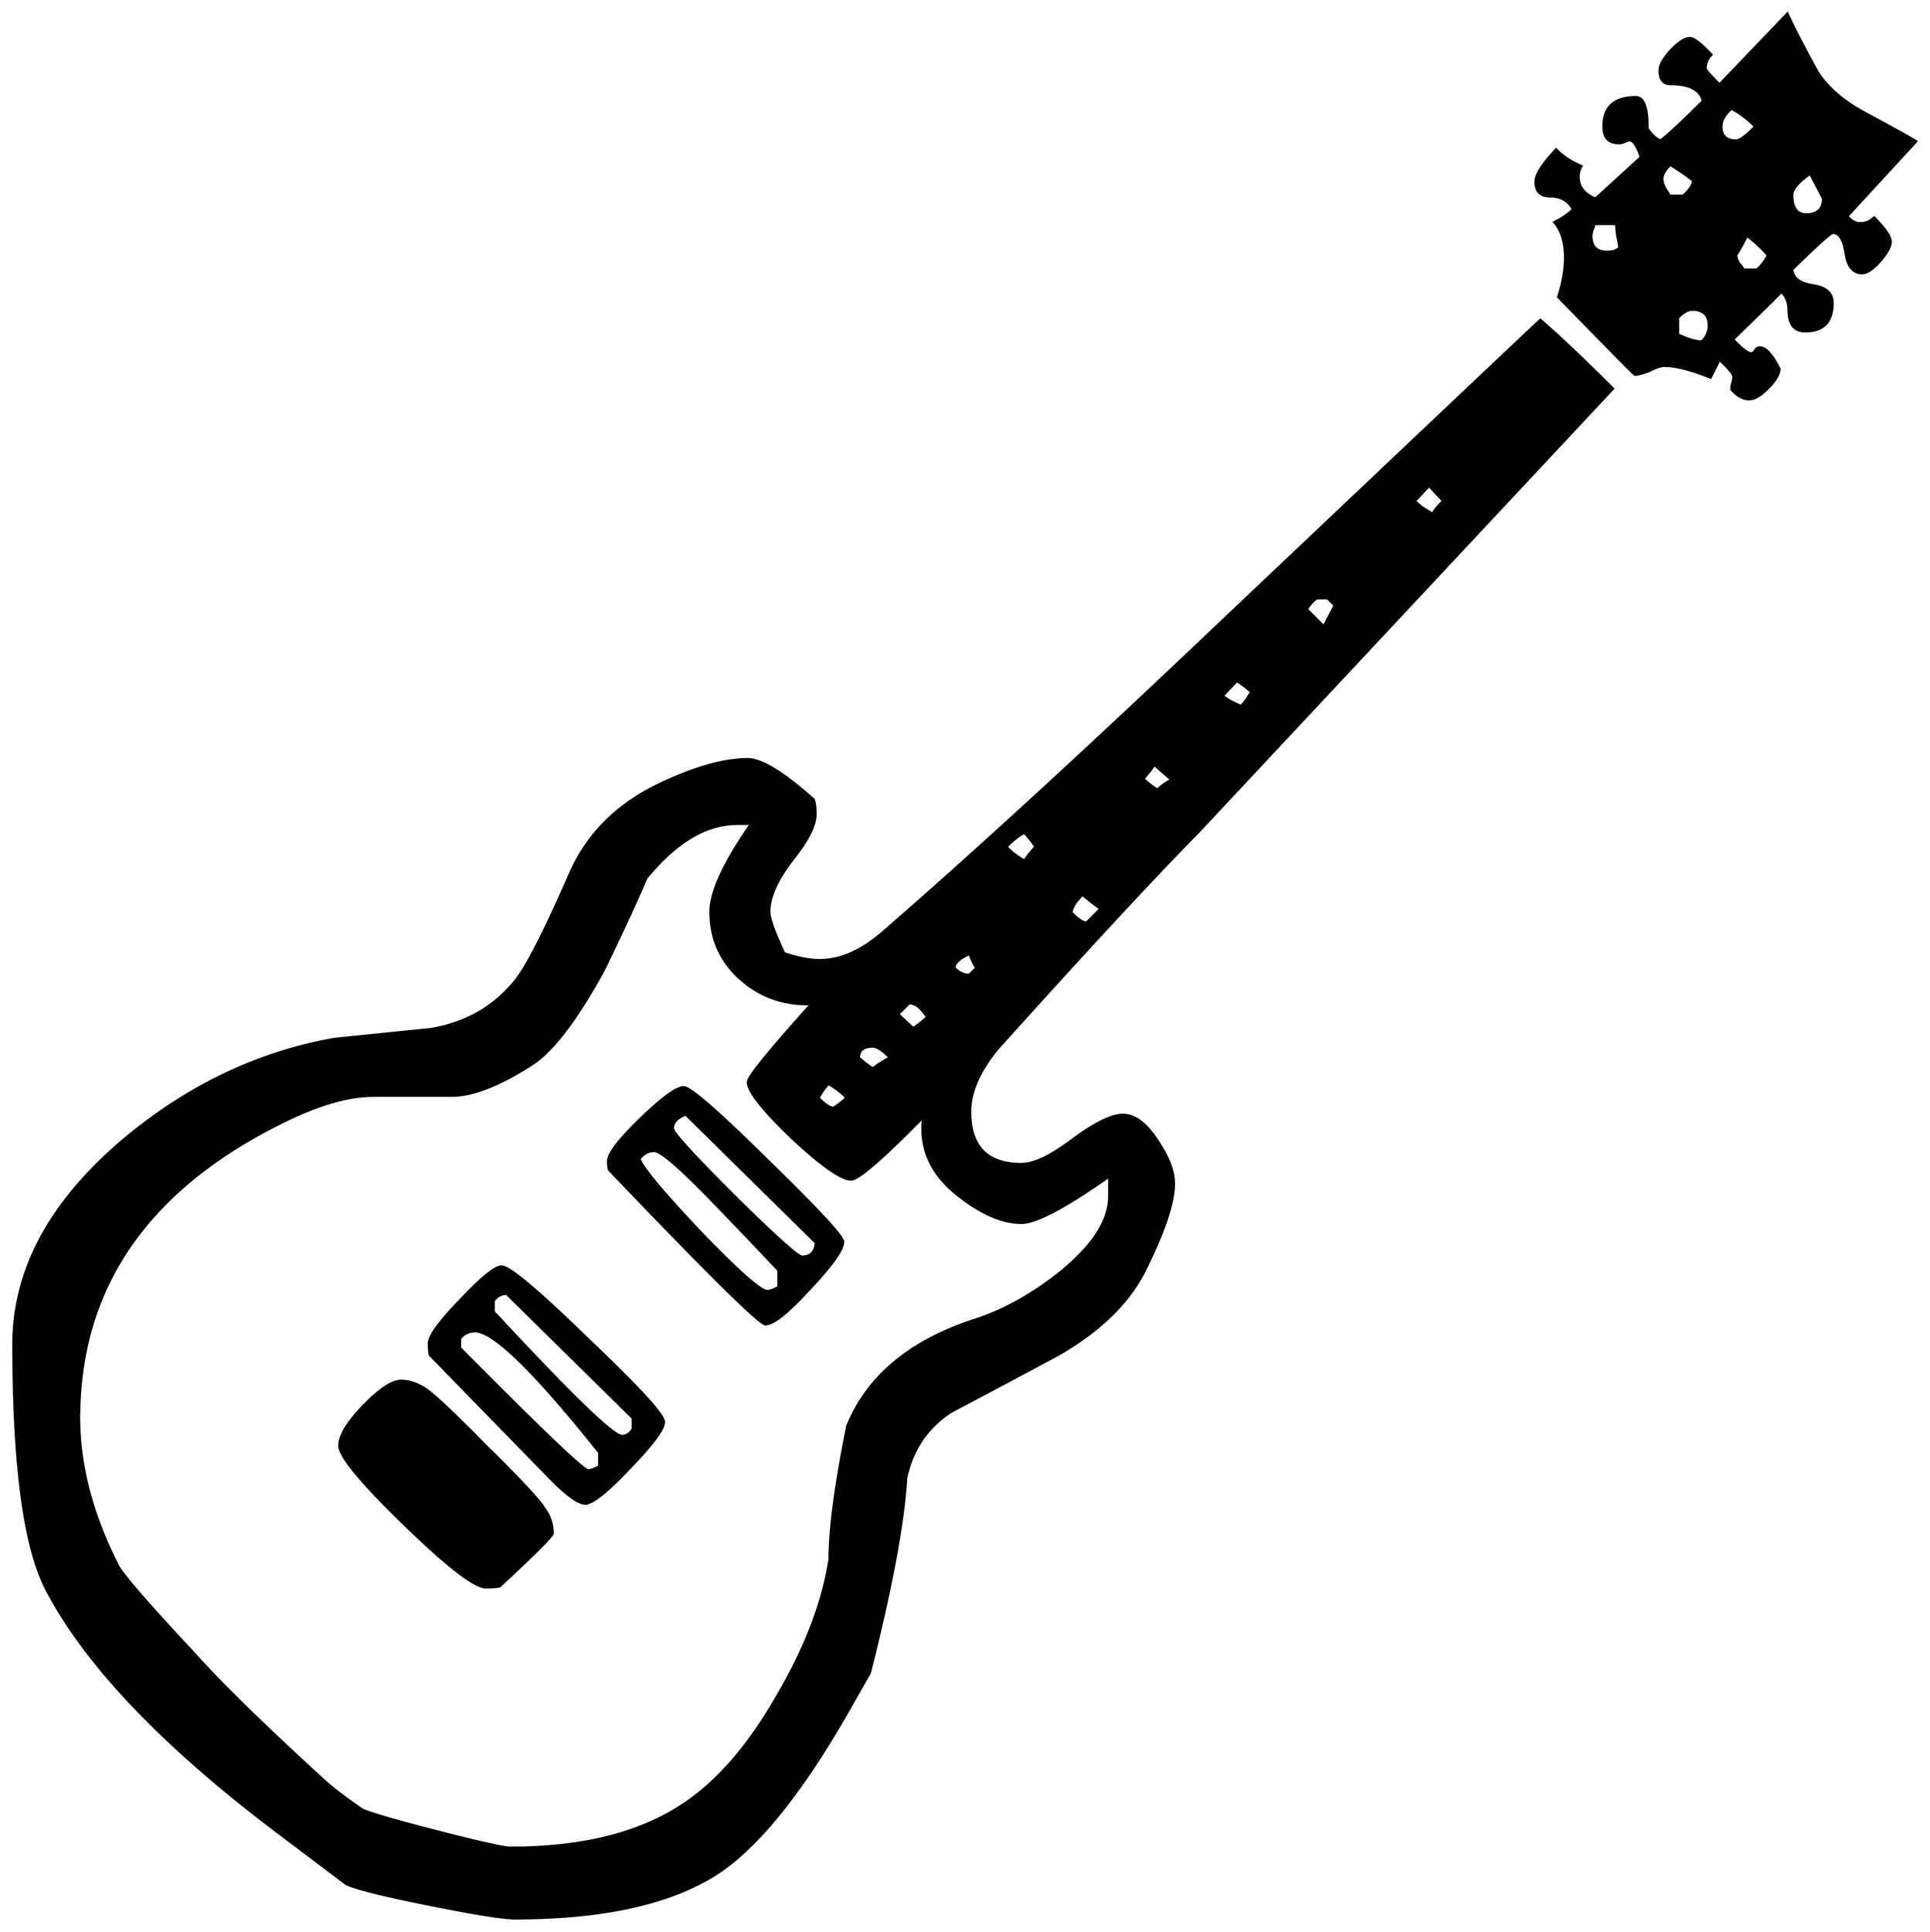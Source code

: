 


\begin{tikzpicture}[y=0.80pt, x=0.80pt, yscale=-1.0, xscale=1.0, inner sep=0pt, outer sep=0pt]
\begin{scope}[shift={(100.0,1712.0)},nonzero rule]
  \path[draw=.,fill=.,line width=1.600pt] (2015.0,-1425.0) --
    (1945.0,-1349.0) .. controls (1949.0,-1344.333) and
    (1953.333,-1342.0) .. (1958.0,-1342.0) .. controls
    (1963.333,-1342.0) and (1968.0,-1344.0) .. (1972.0,-1348.0) ..
    controls (1983.333,-1336.667) and (1989.0,-1328.333) ..
    (1989.0,-1323.0) .. controls (1989.0,-1318.333) and
    (1985.333,-1311.667) .. (1978.0,-1303.0) .. controls
    (1970.667,-1295.0) and (1964.667,-1291.0) .. (1960.0,-1291.0) ..
    controls (1950.667,-1291.0) and (1945.0,-1297.667) ..
    (1943.0,-1311.0) .. controls (1941.0,-1325.0) and
    (1936.667,-1332.0) .. (1930.0,-1332.0) .. controls
    (1928.0,-1332.0) and (1914.333,-1319.667) .. (1889.0,-1295.0) ..
    controls (1889.667,-1286.333) and (1896.667,-1281.0) ..
    (1910.0,-1279.0) .. controls (1923.333,-1277.0) and
    (1930.0,-1271.0) .. (1930.0,-1261.0) .. controls
    (1930.0,-1241.667) and (1920.667,-1232.0) .. (1902.0,-1232.0) ..
    controls (1890.667,-1232.0) and (1885.0,-1239.333) ..
    (1885.0,-1254.0) .. controls (1885.0,-1261.333) and
    (1882.667,-1267.333) .. (1878.0,-1272.0) .. controls
    (1867.333,-1261.333) and (1851.0,-1245.333) .. (1829.0,-1224.0) ..
    controls (1837.667,-1214.667) and (1843.667,-1210.0) ..
    (1847.0,-1210.0) .. controls (1849.0,-1210.0) and
    (1850.333,-1211.0) .. (1851.0,-1213.0) .. controls
    (1852.333,-1215.0) and (1854.0,-1216.0) .. (1856.0,-1216.0) ..
    controls (1862.0,-1216.0) and (1868.667,-1208.667) ..
    (1876.0,-1194.0) .. controls (1876.0,-1188.667) and
    (1872.0,-1182.0) .. (1864.0,-1174.0) .. controls
    (1856.667,-1166.667) and (1850.333,-1163.0) .. (1845.0,-1163.0) ..
    controls (1839.0,-1163.0) and (1833.0,-1166.333) ..
    (1827.0,-1173.0) -- (1827.0,-1175.0) .. controls
    (1827.0,-1176.333) and (1827.333,-1178.0) .. (1828.0,-1180.0) ..
    controls (1828.667,-1182.667) and (1829.0,-1184.667) ..
    (1829.0,-1186.0) .. controls (1829.0,-1188.667) and
    (1824.333,-1194.333) .. (1815.0,-1203.0) -- (1806.0,-1185.0) ..
    controls (1786.0,-1193.0) and (1770.333,-1197.0) ..
    (1759.0,-1197.0) .. controls (1755.667,-1197.0) and
    (1750.667,-1195.333) .. (1744.0,-1192.0) .. controls
    (1737.333,-1189.333) and (1732.333,-1188.0) .. (1729.0,-1188.0) ..
    controls (1728.333,-1188.0) and (1702.333,-1214.333) ..
    (1651.0,-1267.0) .. controls (1655.667,-1281.667) and
    (1658.0,-1295.0) .. (1658.0,-1307.0) .. controls
    (1658.0,-1322.333) and (1654.333,-1334.333) .. (1647.0,-1343.0) ..
    controls (1655.0,-1347.0) and (1661.333,-1351.333) ..
    (1666.0,-1356.0) .. controls (1661.333,-1364.667) and
    (1653.667,-1369.0) .. (1643.0,-1369.0) .. controls
    (1633.0,-1369.0) and (1628.0,-1374.0) .. (1628.0,-1384.0) ..
    controls (1628.0,-1391.333) and (1635.0,-1402.333) ..
    (1649.0,-1417.0) .. controls (1656.333,-1409.667) and
    (1665.0,-1404.0) .. (1675.0,-1400.0) .. controls
    (1673.0,-1396.667) and (1672.0,-1393.0) .. (1672.0,-1389.0) ..
    controls (1672.0,-1379.0) and (1677.667,-1371.667) ..
    (1689.0,-1367.0) -- (1735.0,-1409.0) .. controls
    (1731.0,-1420.333) and (1727.333,-1426.0) .. (1724.0,-1426.0) ..
    controls (1722.667,-1426.0) and (1720.667,-1425.333) ..
    (1718.0,-1424.0) .. controls (1716.0,-1423.333) and
    (1714.333,-1423.0) .. (1713.0,-1423.0) .. controls
    (1702.333,-1423.0) and (1697.0,-1428.667) .. (1697.0,-1440.0) ..
    controls (1697.0,-1460.0) and (1708.0,-1470.0) ..
    (1730.0,-1470.0) .. controls (1738.0,-1470.0) and
    (1742.0,-1460.0) .. (1742.0,-1440.0) -- (1742.0,-1438.0) ..
    controls (1746.0,-1432.0) and (1750.333,-1428.0) ..
    (1755.0,-1426.0) .. controls (1763.0,-1432.0) and
    (1777.333,-1445.333) .. (1798.0,-1466.0) .. controls
    (1795.333,-1477.333) and (1784.333,-1483.0) .. (1765.0,-1483.0) ..
    controls (1757.667,-1483.0) and (1754.0,-1487.667) ..
    (1754.0,-1497.0) .. controls (1754.0,-1502.333) and
    (1757.667,-1509.0) .. (1765.0,-1517.0) .. controls
    (1773.0,-1525.667) and (1779.667,-1530.0) .. (1785.0,-1530.0) ..
    controls (1789.0,-1530.0) and (1796.333,-1524.333) ..
    (1807.0,-1513.0) .. controls (1803.0,-1509.0) and
    (1801.0,-1504.333) .. (1801.0,-1499.0) .. controls
    (1801.0,-1497.667) and (1805.667,-1492.333) .. (1815.0,-1483.0) --
    (1884.0,-1555.0) .. controls (1890.0,-1541.667) and
    (1900.333,-1521.667) .. (1915.0,-1495.0) .. controls
    (1925.0,-1479.667) and (1940.333,-1466.333) .. (1961.0,-1455.0) ..
    controls (1994.333,-1437.0) and (2012.333,-1427.0) ..
    (2015.0,-1425.0) -- cycle(1707.0,-1174.0) .. controls
    (1669.0,-1133.333) and (1528.667,-983.333) .. (1286.0,-724.0) ..
    controls (1239.333,-676.667) and (1171.333,-603.333) ..
    (1082.0,-504.0) .. controls (1063.333,-481.333) and
    (1054.0,-460.0) .. (1054.0,-440.0) .. controls
    (1054.0,-404.667) and (1071.333,-387.0) .. (1106.0,-387.0) ..
    controls (1118.667,-387.0) and (1136.0,-395.333) ..
    (1158.0,-412.0) .. controls (1180.667,-428.667) and
    (1197.667,-437.0) .. (1209.0,-437.0) .. controls
    (1221.0,-437.0) and (1232.667,-428.333) .. (1244.0,-411.0) ..
    controls (1255.333,-394.333) and (1261.0,-379.667) ..
    (1261.0,-367.0) .. controls (1261.0,-347.667) and
    (1251.0,-318.0) .. (1231.0,-278.0) .. controls
    (1214.333,-245.333) and (1185.0,-217.0) .. (1143.0,-193.0) ..
    controls (1107.0,-173.667) and (1070.667,-154.333) ..
    (1034.0,-135.0) .. controls (1010.0,-119.0) and
    (995.0,-96.667) .. (989.0,-68.0) .. controls (986.333,-22.667) and
    (974.0,43.333) .. (952.0,130.0) .. controls (947.333,138.0) and
    (940.667,149.667) .. (932.0,165.0) .. controls (884.667,248.333) and
    (840.333,304.0) .. (799.0,332.0) .. controls (751.667,363.333) and
    (682.333,379.0) .. (591.0,379.0) .. controls (579.667,379.0) and
    (550.667,374.333) .. (504.0,365.0) .. controls (457.333,355.667) and
    (429.333,348.667) .. (420.0,344.0) .. controls (420.0,344.0) and
    (397.0,326.667) .. (351.0,292.0) .. controls (234.333,204.0) and
    (156.0,122.0) .. (116.0,46.0) .. controls (93.333,3.333) and
    (82.0,-80.0) .. (82.0,-204.0) .. controls (82.0,-278.667) and
    (118.667,-347.333) .. (192.0,-410.0) .. controls (257.333,-465.333)
    and (329.333,-500.0) .. (408.0,-514.0) .. controls
    (440.667,-517.333) and (473.333,-520.667) .. (506.0,-524.0) ..
    controls (541.333,-530.0) and (569.667,-546.0) .. (591.0,-572.0)
    .. controls (602.333,-585.333) and (621.0,-621.667) ..
    (647.0,-681.0) .. controls (664.333,-721.0) and (694.333,-751.333)
    .. (737.0,-772.0) .. controls (773.0,-789.333) and
    (803.333,-798.0) .. (828.0,-798.0) .. controls (842.0,-798.0)
    and (864.333,-784.333) .. (895.0,-757.0) .. controls
    (896.333,-753.667) and (897.0,-748.667) .. (897.0,-742.0) ..
    controls (897.0,-730.667) and (889.0,-715.0) .. (873.0,-695.0)
    .. controls (857.667,-675.0) and (850.0,-657.667) ..
    (850.0,-643.0) .. controls (850.0,-636.333) and (855.0,-622.333)
    .. (865.0,-601.0) .. controls (879.0,-596.333) and
    (891.0,-594.0) .. (901.0,-594.0) .. controls (922.333,-594.0)
    and (944.0,-603.667) .. (966.0,-623.0) .. controls
    (1057.333,-702.333) and (1169.333,-805.0) .. (1302.0,-931.0) ..
    controls (1514.667,-1132.333) and (1625.0,-1236.667) ..
    (1633.0,-1244.0) .. controls (1652.333,-1227.333) and
    (1677.0,-1204.0) .. (1707.0,-1174.0) --
    cycle(1851.0,-1440.0) .. controls (1843.0,-1448.0) and
    (1835.0,-1454.0) .. (1827.0,-1458.0) .. controls
    (1820.333,-1452.0) and (1817.0,-1446.0) .. (1817.0,-1440.0) ..
    controls (1817.0,-1430.667) and (1822.0,-1426.0) ..
    (1832.0,-1426.0) .. controls (1835.333,-1426.0) and
    (1841.667,-1430.667) .. (1851.0,-1440.0) --
    cycle(1920.0,-1367.0) .. controls (1920.0,-1367.0) and
    (1915.667,-1375.333) .. (1907.0,-1392.0) .. controls
    (1895.0,-1383.333) and (1889.0,-1376.333) .. (1889.0,-1371.0) ..
    controls (1889.0,-1357.667) and (1893.667,-1351.0) ..
    (1903.0,-1351.0) .. controls (1914.333,-1351.0) and
    (1920.0,-1356.333) .. (1920.0,-1367.0) --
    cycle(1864.0,-1309.0) .. controls (1860.0,-1314.333) and
    (1853.0,-1321.0) .. (1843.0,-1329.0) .. controls
    (1835.667,-1315.0) and (1832.0,-1308.667) .. (1832.0,-1310.0) ..
    controls (1832.0,-1307.333) and (1833.0,-1304.333) ..
    (1835.0,-1301.0) .. controls (1837.667,-1298.333) and
    (1839.0,-1296.333) .. (1839.0,-1295.0) -- (1853.0,-1295.0) ..
    controls (1856.333,-1297.667) and (1860.0,-1302.333) ..
    (1864.0,-1309.0) -- cycle(1788.0,-1385.0) .. controls
    (1783.333,-1389.0) and (1775.667,-1394.333) .. (1765.0,-1401.0) ..
    controls (1759.667,-1395.667) and (1757.0,-1391.0) ..
    (1757.0,-1387.0) .. controls (1757.0,-1384.333) and
    (1758.0,-1381.0) .. (1760.0,-1377.0) .. controls
    (1762.667,-1373.667) and (1764.0,-1371.333) .. (1764.0,-1370.0) --
    (1778.0,-1370.0) .. controls (1784.667,-1376.0) and
    (1788.0,-1381.0) .. (1788.0,-1385.0) --
    cycle(1804.0,-1238.0) .. controls (1804.0,-1248.667) and
    (1798.333,-1254.0) .. (1787.0,-1254.0) .. controls
    (1783.0,-1254.0) and (1778.333,-1251.333) .. (1773.0,-1246.0) --
    (1773.0,-1229.0) .. controls (1783.0,-1224.333) and
    (1791.0,-1222.0) .. (1797.0,-1222.0) .. controls
    (1801.667,-1226.667) and (1804.0,-1232.0) .. (1804.0,-1238.0) --
    cycle(1713.0,-1317.0) .. controls (1713.0,-1319.667) and
    (1712.333,-1323.667) .. (1711.0,-1329.0) .. controls
    (1710.333,-1334.333) and (1710.0,-1338.333) .. (1710.0,-1341.0) --
    (1688.0,-1341.0) .. controls (1688.0,-1339.667) and
    (1687.333,-1337.667) .. (1686.0,-1335.0) .. controls
    (1685.333,-1332.333) and (1685.0,-1330.333) .. (1685.0,-1329.0) ..
    controls (1685.0,-1318.333) and (1690.333,-1313.0) ..
    (1701.0,-1313.0) .. controls (1706.333,-1313.0) and
    (1710.333,-1314.333) .. (1713.0,-1317.0) --
    cycle(1534.0,-1060.0) -- (1520.0,-1075.0) --
    (1506.0,-1060.0) .. controls (1509.333,-1056.0) and
    (1515.333,-1051.667) .. (1524.0,-1047.0) .. controls
    (1524.0,-1049.0) and (1527.333,-1053.333) .. (1534.0,-1060.0) --
    cycle(1424.0,-954.0) -- (1417.0,-961.0) -- (1406.0,-961.0)
    .. controls (1402.667,-959.0) and (1399.333,-955.333) ..
    (1396.0,-950.0) -- (1413.0,-933.0) -- (1424.0,-954.0) --
    cycle(1339.0,-866.0) .. controls (1335.667,-869.333) and
    (1331.0,-873.0) .. (1325.0,-877.0) .. controls
    (1315.667,-867.667) and (1311.0,-862.667) .. (1311.0,-862.0) ..
    controls (1315.0,-858.667) and (1321.0,-855.333) ..
    (1329.0,-852.0) .. controls (1332.333,-855.333) and
    (1335.667,-860.0) .. (1339.0,-866.0) -- cycle(1258.0,-777.0)
    .. controls (1254.0,-780.333) and (1248.333,-785.333) ..
    (1241.0,-792.0) .. controls (1239.0,-788.667) and
    (1235.333,-784.0) .. (1230.0,-778.0) .. controls
    (1233.333,-774.667) and (1238.0,-771.0) .. (1244.0,-767.0) ..
    controls (1247.333,-770.333) and (1252.0,-773.667) ..
    (1258.0,-777.0) -- cycle(1186.0,-646.0) .. controls
    (1182.0,-648.667) and (1176.0,-653.333) .. (1168.0,-660.0) ..
    controls (1160.667,-652.667) and (1157.0,-646.667) ..
    (1157.0,-642.0) .. controls (1163.667,-635.333) and
    (1168.667,-632.0) .. (1172.0,-632.0) -- (1186.0,-646.0) --
    cycle(1120.0,-709.0) .. controls (1118.0,-712.333) and
    (1114.333,-717.0) .. (1109.0,-723.0) .. controls
    (1103.667,-720.333) and (1097.667,-715.667) .. (1091.0,-709.0) ..
    controls (1095.0,-704.333) and (1101.0,-699.667) ..
    (1109.0,-695.0) .. controls (1111.0,-698.333) and
    (1114.667,-703.0) .. (1120.0,-709.0) -- cycle(1060.0,-586.0)
    .. controls (1058.0,-588.667) and (1055.667,-593.333) ..
    (1053.0,-600.0) .. controls (1043.0,-595.333) and
    (1038.0,-590.667) .. (1038.0,-586.0) .. controls
    (1042.667,-581.333) and (1047.667,-579.0) .. (1053.0,-579.0) --
    (1060.0,-586.0) -- cycle(1010.0,-536.0) .. controls
    (1004.0,-545.333) and (998.0,-550.0) .. (992.0,-550.0) --
    (981.0,-539.0) -- (996.0,-525.0) .. controls (999.333,-527.0)
    and (1004.0,-530.667) .. (1010.0,-536.0) --
    cycle(972.0,-495.0) .. controls (964.667,-502.333) and
    (959.0,-506.0) .. (955.0,-506.0) .. controls (945.667,-506.0)
    and (941.0,-502.333) .. (941.0,-495.0) .. controls
    (944.333,-491.667) and (949.0,-488.0) .. (955.0,-484.0) ..
    controls (959.0,-487.333) and (964.667,-491.0) .. (972.0,-495.0)
    -- cycle(928.0,-454.0) .. controls (924.0,-458.667) and
    (918.0,-463.333) .. (910.0,-468.0) .. controls (906.667,-464.667)
    and (903.333,-460.0) .. (900.0,-454.0) .. controls
    (906.667,-447.333) and (911.667,-444.0) .. (915.0,-444.0) ..
    controls (918.333,-446.0) and (922.667,-449.333) .. (928.0,-454.0)
    -- cycle(1195.0,-354.0) -- (1195.0,-374.0) .. controls
    (1150.333,-342.667) and (1120.667,-327.0) .. (1106.0,-327.0) ..
    controls (1087.333,-327.0) and (1066.667,-335.667) ..
    (1044.0,-353.0) .. controls (1014.667,-375.0) and
    (1002.0,-402.0) .. (1006.0,-434.0) .. controls
    (964.667,-392.0) and (940.333,-371.0) .. (933.0,-371.0) ..
    controls (923.0,-371.0) and (903.0,-385.0) .. (873.0,-413.0)
    .. controls (843.0,-441.667) and (828.0,-460.667) ..
    (828.0,-470.0) .. controls (828.0,-475.333) and (849.333,-501.667)
    .. (892.0,-549.0) .. controls (864.0,-548.333) and
    (840.0,-557.0) .. (820.0,-575.0) .. controls (800.0,-593.0)
    and (790.0,-615.667) .. (790.0,-643.0) .. controls
    (790.0,-663.0) and (803.667,-692.667) .. (831.0,-732.0) --
    (817.0,-732.0) .. controls (785.667,-732.0) and (755.0,-713.667)
    .. (725.0,-677.0) .. controls (716.333,-656.333) and
    (702.0,-625.333) .. (682.0,-584.0) .. controls (654.667,-534.0)
    and (630.333,-502.0) .. (609.0,-488.0) .. controls
    (575.667,-466.667) and (548.333,-456.0) .. (527.0,-456.0) --
    (447.0,-456.0) .. controls (422.333,-456.0) and (392.333,-447.333)
    .. (357.0,-430.0) .. controls (218.333,-362.0) and
    (149.0,-261.667) .. (149.0,-129.0) .. controls (149.0,-81.0)
    and (162.0,-31.333) .. (188.0,20.0) .. controls (192.0,28.667)
    and (217.667,58.333) .. (265.0,109.0) .. controls (292.333,139.667)
    and (336.667,183.0) .. (398.0,239.0) .. controls (406.0,246.333)
    and (418.667,256.0) .. (436.0,268.0) .. controls (442.0,271.333)
    and (467.0,278.667) .. (511.0,290.0) .. controls (555.0,301.333)
    and (580.333,307.0) .. (587.0,307.0) .. controls (661.0,307.0)
    and (720.0,292.0) .. (764.0,262.0) .. controls (798.667,238.667)
    and (830.333,201.667) .. (859.0,151.0) .. controls (887.0,103.0)
    and (904.333,57.333) .. (911.0,14.0) .. controls (911.0,-16.667)
    and (917.0,-61.667) .. (929.0,-121.0) .. controls
    (949.667,-171.667) and (993.0,-207.667) .. (1059.0,-229.0) ..
    controls (1087.667,-238.333) and (1116.0,-254.0) ..
    (1144.0,-276.0) .. controls (1178.0,-303.333) and
    (1195.0,-329.333) .. (1195.0,-354.0) -- cycle(925.0,-308.0) ..
    controls (925.0,-300.0) and (913.667,-284.0) .. (891.0,-260.0)
    .. controls (869.0,-236.0) and (854.0,-224.0) ..
    (846.0,-224.0) .. controls (840.0,-224.0) and (787.0,-276.333)
    .. (687.0,-381.0) .. controls (686.333,-383.0) and
    (686.0,-386.0) .. (686.0,-390.0) .. controls (686.0,-397.333)
    and (697.0,-411.667) .. (719.0,-433.0) .. controls
    (741.0,-454.333) and (755.667,-465.0) .. (763.0,-465.0) ..
    controls (769.667,-465.0) and (798.333,-440.0) .. (849.0,-390.0)
    .. controls (899.667,-340.667) and (925.0,-313.333) ..
    (925.0,-308.0) -- cycle(743.0,-125.0) .. controls
    (743.0,-117.667) and (731.333,-102.0) .. (708.0,-78.0) ..
    controls (685.333,-54.0) and (670.333,-42.0) .. (663.0,-42.0) ..
    controls (655.667,-42.0) and (643.0,-51.333) .. (625.0,-70.0) --
    (505.0,-193.0) .. controls (504.333,-195.667) and (504.0,-199.667)
    .. (504.0,-205.0) .. controls (504.0,-212.333) and
    (514.667,-227.0) .. (536.0,-249.0) .. controls (557.333,-271.667)
    and (571.333,-283.0) .. (578.0,-283.0) .. controls
    (586.0,-283.0) and (615.333,-258.333) .. (666.0,-209.0) ..
    controls (717.333,-160.333) and (743.0,-132.333) .. (743.0,-125.0)
    -- cycle(630.0,-12.0) .. controls (630.0,-9.333) and
    (612.0,8.667) .. (576.0,42.0) .. controls (572.667,42.667) and
    (568.0,43.0) .. (562.0,43.0) .. controls (550.667,43.0) and
    (523.0,21.667) .. (479.0,-21.0) .. controls (435.0,-63.667) and
    (413.0,-90.333) .. (413.0,-101.0) .. controls (413.0,-111.0)
    and (421.0,-124.333) .. (437.0,-141.0) .. controls
    (453.667,-158.333) and (466.667,-167.0) .. (476.0,-167.0) ..
    controls (482.667,-167.0) and (489.667,-165.0) .. (497.0,-161.0)
    .. controls (504.333,-157.667) and (525.333,-138.333) ..
    (560.0,-103.0) .. controls (595.333,-68.333) and (615.667,-46.667)
    .. (621.0,-38.0) .. controls (627.0,-30.0) and (630.0,-21.333)
    .. (630.0,-12.0) -- cycle(897.0,-307.0) -- (765.0,-437.0) ..
    controls (756.333,-433.667) and (752.0,-429.0) .. (752.0,-423.0)
    .. controls (752.0,-419.0) and (772.667,-396.333) ..
    (814.0,-355.0) .. controls (856.0,-313.667) and (879.0,-293.0)
    .. (883.0,-293.0) .. controls (891.667,-293.0) and
    (896.333,-297.667) .. (897.0,-307.0) -- cycle(859.0,-262.0) --
    (859.0,-279.0) .. controls (837.667,-301.667) and (816.333,-324.0)
    .. (795.0,-346.0) .. controls (760.333,-382.0) and
    (739.667,-400.0) .. (733.0,-400.0) .. controls (727.0,-400.0)
    and (722.0,-397.333) .. (718.0,-392.0) .. controls
    (722.667,-381.333) and (743.667,-356.333) .. (781.0,-317.0) ..
    controls (819.0,-277.667) and (841.333,-258.0) .. (848.0,-258.0)
    .. controls (850.0,-258.0) and (853.667,-259.333) ..
    (859.0,-262.0) -- cycle(711.0,-118.0) -- (711.0,-129.0) ..
    controls (625.667,-213.0) and (583.0,-255.0) .. (583.0,-255.0)
    .. controls (577.667,-255.0) and (573.333,-252.667) ..
    (570.0,-248.0) -- (570.0,-237.0) .. controls (648.0,-153.0)
    and (691.333,-111.0) .. (700.0,-111.0) .. controls
    (704.667,-111.0) and (708.333,-113.333) .. (711.0,-118.0) --
    cycle(677.0,-80.0) -- (677.0,-94.0) .. controls
    (611.667,-176.0) and (569.667,-217.0) .. (551.0,-217.0) ..
    controls (545.0,-217.0) and (540.0,-214.667) .. (536.0,-210.0)
    -- (536.0,-200.0) .. controls (618.0,-117.333) and
    (661.333,-76.0) .. (666.0,-76.0) .. controls (668.0,-76.0) and
    (671.667,-77.333) .. (677.0,-80.0) -- cycle;
\end{scope}

\end{tikzpicture}

